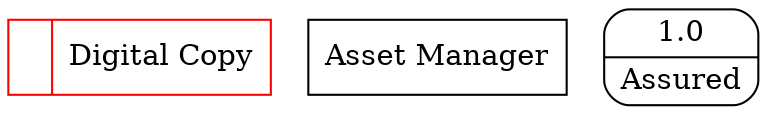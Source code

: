 digraph dfd2{ 
node[shape=record]
200 [label="<f0>  |<f1> Digital Copy " color=red];
201 [label="Asset Manager" shape=box];
202 [label="{<f0> 1.0|<f1> Assured }" shape=Mrecord];
}